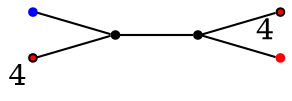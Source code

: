graph diagram {
node [shape=point,color=black];
rankdir = LR;
subgraph subdiagram {
1 -- 2;
}
{3,4} -- 1;
2 -- {6,5}
3 [color=blue];
4 [fillcolor=red,xlabel=4];
5 [color=red];
6 [fillcolor=red,xlabel=4];
}
